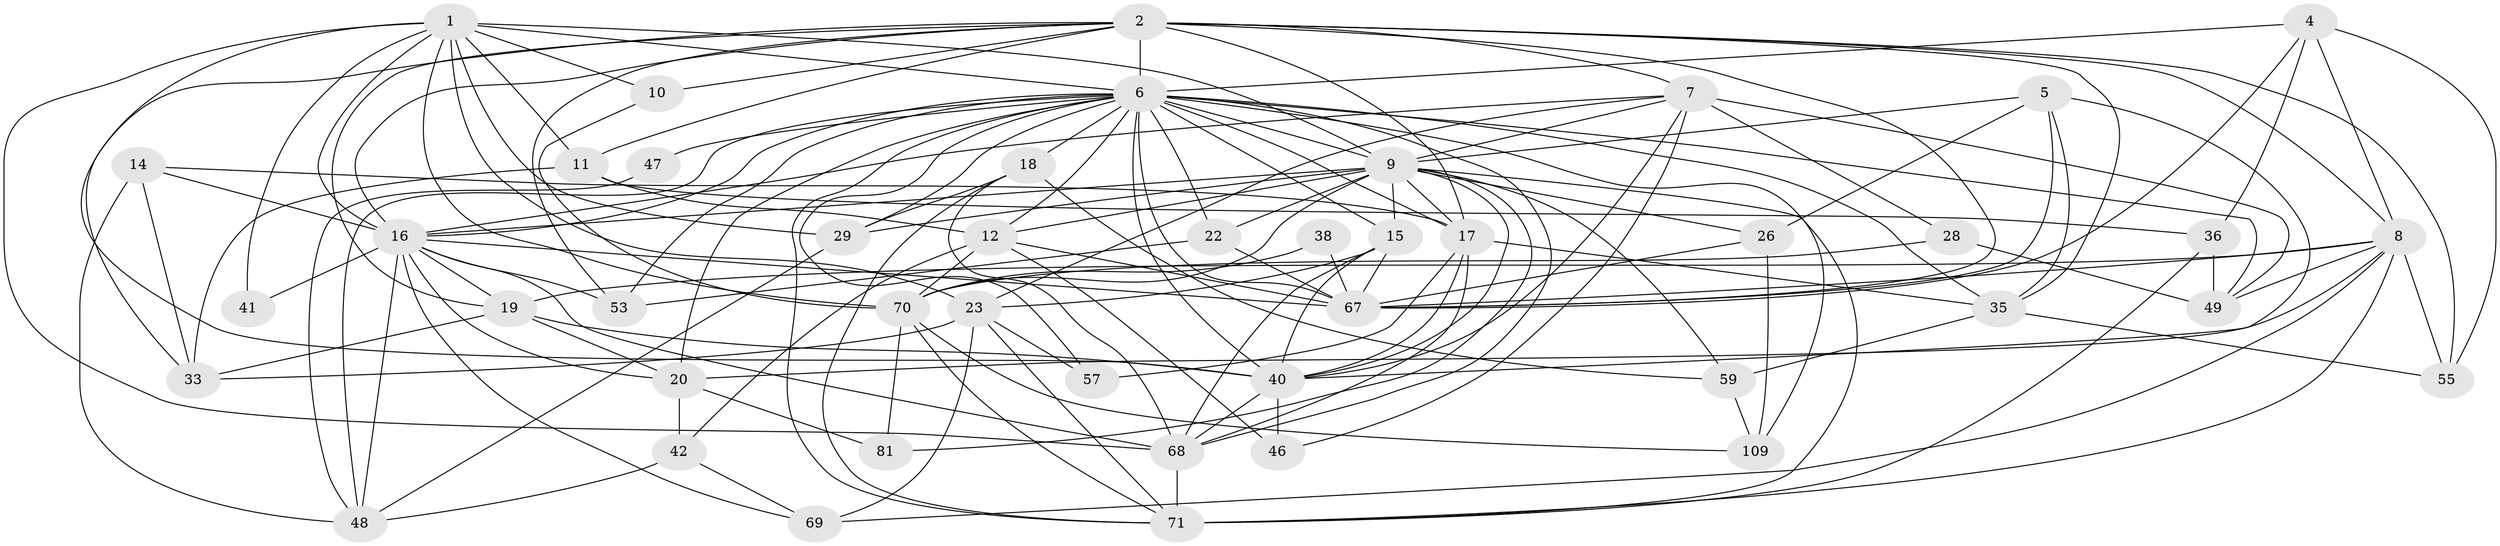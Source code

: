 // original degree distribution, {5: 0.16666666666666666, 6: 0.11403508771929824, 3: 0.2894736842105263, 2: 0.14035087719298245, 7: 0.03508771929824561, 4: 0.23684210526315788, 8: 0.017543859649122806}
// Generated by graph-tools (version 1.1) at 2025/18/03/04/25 18:18:33]
// undirected, 45 vertices, 144 edges
graph export_dot {
graph [start="1"]
  node [color=gray90,style=filled];
  1 [super="+3"];
  2 [super="+24+25+52"];
  4 [super="+87"];
  5 [super="+13"];
  6 [super="+78+60+39+79"];
  7 [super="+66+83"];
  8 [super="+63"];
  9 [super="+31"];
  10 [super="+44"];
  11 [super="+45"];
  12 [super="+106"];
  14 [super="+54"];
  15 [super="+30"];
  16 [super="+93+21+75"];
  17 [super="+43+58"];
  18 [super="+51+27"];
  19 [super="+56"];
  20 [super="+86"];
  22 [super="+37"];
  23 [super="+85"];
  26 [super="+72"];
  28;
  29 [super="+111"];
  33 [super="+73"];
  35 [super="+92"];
  36 [super="+82"];
  38;
  40 [super="+97+94+84"];
  41;
  42 [super="+77"];
  46;
  47;
  48 [super="+50"];
  49 [super="+74"];
  53 [super="+62"];
  55 [super="+65"];
  57;
  59;
  67 [super="+105+76+100"];
  68 [super="+80"];
  69;
  70 [super="+108+88"];
  71 [super="+90"];
  81;
  109;
  1 -- 11;
  1 -- 6;
  1 -- 68;
  1 -- 40;
  1 -- 41;
  1 -- 10;
  1 -- 29;
  1 -- 70;
  1 -- 16;
  1 -- 23;
  1 -- 9;
  2 -- 53;
  2 -- 8;
  2 -- 10;
  2 -- 17;
  2 -- 19;
  2 -- 7;
  2 -- 11;
  2 -- 33;
  2 -- 67;
  2 -- 6;
  2 -- 55;
  2 -- 16;
  2 -- 35;
  4 -- 67;
  4 -- 6;
  4 -- 8;
  4 -- 36;
  4 -- 55;
  5 -- 26;
  5 -- 67;
  5 -- 40;
  5 -- 35;
  5 -- 9;
  6 -- 57;
  6 -- 109;
  6 -- 17;
  6 -- 48;
  6 -- 49;
  6 -- 53 [weight=2];
  6 -- 40 [weight=2];
  6 -- 35;
  6 -- 20;
  6 -- 67;
  6 -- 22;
  6 -- 29;
  6 -- 68;
  6 -- 12;
  6 -- 15 [weight=4];
  6 -- 47;
  6 -- 18;
  6 -- 71;
  6 -- 16;
  6 -- 9 [weight=2];
  7 -- 16;
  7 -- 28;
  7 -- 46;
  7 -- 40;
  7 -- 49;
  7 -- 23;
  7 -- 9;
  8 -- 49 [weight=2];
  8 -- 55;
  8 -- 67;
  8 -- 20;
  8 -- 69;
  8 -- 19;
  8 -- 71;
  9 -- 22;
  9 -- 12;
  9 -- 70;
  9 -- 71;
  9 -- 40 [weight=2];
  9 -- 16 [weight=3];
  9 -- 17;
  9 -- 81;
  9 -- 26;
  9 -- 59;
  9 -- 29;
  9 -- 15;
  10 -- 70;
  11 -- 33;
  11 -- 36;
  11 -- 12;
  12 -- 42;
  12 -- 67;
  12 -- 46;
  12 -- 70;
  14 -- 48;
  14 -- 33;
  14 -- 17;
  14 -- 16;
  15 -- 67;
  15 -- 40;
  15 -- 68;
  15 -- 23;
  16 -- 69;
  16 -- 20;
  16 -- 48;
  16 -- 19;
  16 -- 68;
  16 -- 41;
  16 -- 53;
  16 -- 67 [weight=2];
  17 -- 57;
  17 -- 40;
  17 -- 68;
  17 -- 35;
  18 -- 71;
  18 -- 59;
  18 -- 29 [weight=2];
  18 -- 68;
  19 -- 33;
  19 -- 20;
  19 -- 40;
  20 -- 81;
  20 -- 42;
  22 -- 67;
  22 -- 53;
  23 -- 57;
  23 -- 33;
  23 -- 69;
  23 -- 71;
  26 -- 109;
  26 -- 67;
  28 -- 49;
  28 -- 70;
  29 -- 48;
  35 -- 55;
  35 -- 59;
  36 -- 49 [weight=2];
  36 -- 71;
  38 -- 67;
  38 -- 70;
  40 -- 46;
  40 -- 68;
  42 -- 48;
  42 -- 69;
  47 -- 48;
  59 -- 109;
  68 -- 71 [weight=2];
  70 -- 81;
  70 -- 109;
  70 -- 71;
}
